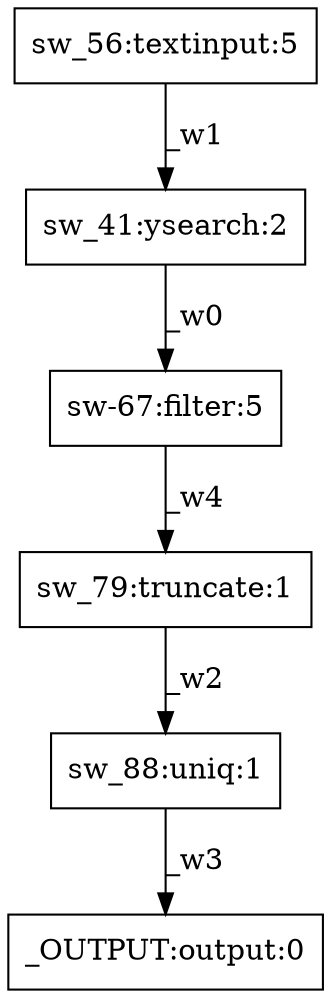 digraph test1 { node [shape=box] "sw_56" [label="sw_56:textinput:5"];"sw_88" [label="sw_88:uniq:1"];"_OUTPUT" [label="_OUTPUT:output:0"];"sw_41" [label="sw_41:ysearch:2"];"sw_79" [label="sw_79:truncate:1"];"sw-67" [label="sw-67:filter:5"];"sw_41" -> "sw-67" [label="_w0"];"sw_56" -> "sw_41" [label="_w1"];"sw_79" -> "sw_88" [label="_w2"];"sw_88" -> "_OUTPUT" [label="_w3"];"sw-67" -> "sw_79" [label="_w4"];}